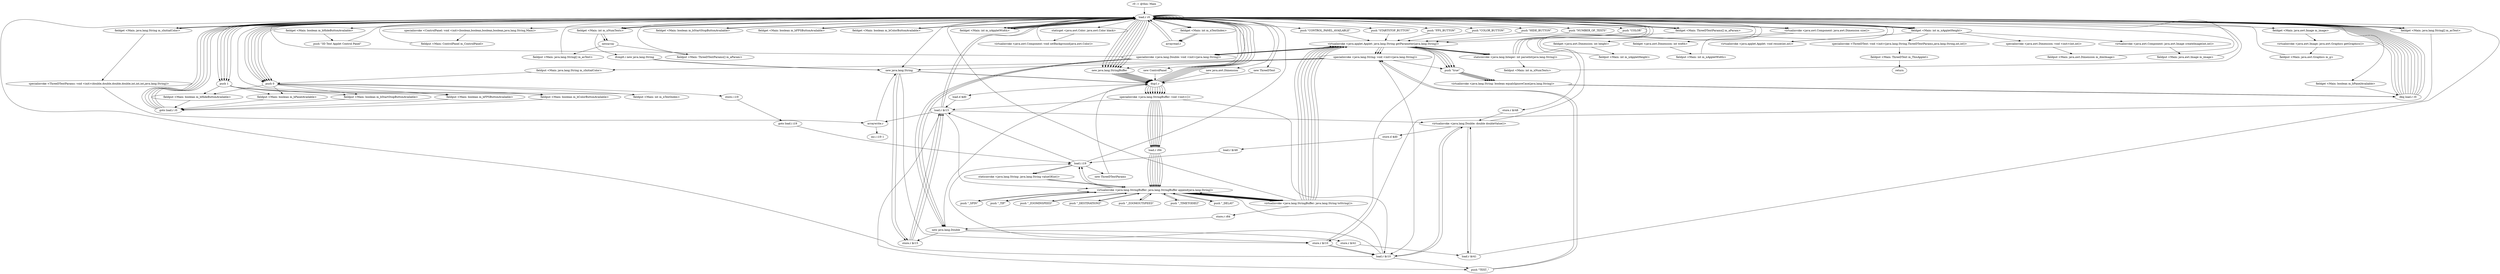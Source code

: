 digraph "" {
    "r0 := @this: Main"
    "load.r r0"
    "r0 := @this: Main"->"load.r r0";
    "load.r r0"->"load.r r0";
    "push \"NUMBER_OF_TEXTS\""
    "load.r r0"->"push \"NUMBER_OF_TEXTS\"";
    "virtualinvoke <java.applet.Applet: java.lang.String getParameter(java.lang.String)>"
    "push \"NUMBER_OF_TEXTS\""->"virtualinvoke <java.applet.Applet: java.lang.String getParameter(java.lang.String)>";
    "staticinvoke <java.lang.Integer: int parseInt(java.lang.String)>"
    "virtualinvoke <java.applet.Applet: java.lang.String getParameter(java.lang.String)>"->"staticinvoke <java.lang.Integer: int parseInt(java.lang.String)>";
    "fieldput <Main: int m_nNumTexts>"
    "staticinvoke <java.lang.Integer: int parseInt(java.lang.String)>"->"fieldput <Main: int m_nNumTexts>";
    "fieldput <Main: int m_nNumTexts>"->"load.r r0";
    "load.r r0"->"load.r r0";
    "fieldget <Main: int m_nNumTexts>"
    "load.r r0"->"fieldget <Main: int m_nNumTexts>";
    "newarray"
    "fieldget <Main: int m_nNumTexts>"->"newarray";
    "fieldput <Main: java.lang.String[] m_asText>"
    "newarray"->"fieldput <Main: java.lang.String[] m_asText>";
    "fieldput <Main: java.lang.String[] m_asText>"->"load.r r0";
    "load.r r0"->"load.r r0";
    "load.r r0"->"fieldget <Main: int m_nNumTexts>";
    "fieldget <Main: int m_nNumTexts>"->"newarray";
    "fieldput <Main: ThreeDTextParams[] m_aParam>"
    "newarray"->"fieldput <Main: ThreeDTextParams[] m_aParam>";
    "fieldput <Main: ThreeDTextParams[] m_aParam>"->"load.r r0";
    "new java.lang.String"
    "load.r r0"->"new java.lang.String";
    "dup1.r"
    "new java.lang.String"->"dup1.r";
    "dup1.r"->"load.r r0";
    "push \"COLOR\""
    "load.r r0"->"push \"COLOR\"";
    "push \"COLOR\""->"virtualinvoke <java.applet.Applet: java.lang.String getParameter(java.lang.String)>";
    "specialinvoke <java.lang.String: void <init>(java.lang.String)>"
    "virtualinvoke <java.applet.Applet: java.lang.String getParameter(java.lang.String)>"->"specialinvoke <java.lang.String: void <init>(java.lang.String)>";
    "fieldput <Main: java.lang.String m_sInitialColor>"
    "specialinvoke <java.lang.String: void <init>(java.lang.String)>"->"fieldput <Main: java.lang.String m_sInitialColor>";
    "push 0"
    "fieldput <Main: java.lang.String m_sInitialColor>"->"push 0";
    "store.i i19"
    "push 0"->"store.i i19";
    "goto load.i i19"
    "store.i i19"->"goto load.i i19";
    "load.i i19"
    "goto load.i i19"->"load.i i19";
    "load.i i19"->"load.r r0";
    "load.r r0"->"fieldget <Main: int m_nNumTexts>";
    "ifcmplt.i new java.lang.String"
    "fieldget <Main: int m_nNumTexts>"->"ifcmplt.i new java.lang.String";
    "ifcmplt.i new java.lang.String"->"new java.lang.String";
    "new java.lang.String"->"dup1.r";
    "dup1.r"->"load.r r0";
    "push \"CONTROL_PANEL_AVAILABLE\""
    "load.r r0"->"push \"CONTROL_PANEL_AVAILABLE\"";
    "push \"CONTROL_PANEL_AVAILABLE\""->"virtualinvoke <java.applet.Applet: java.lang.String getParameter(java.lang.String)>";
    "virtualinvoke <java.applet.Applet: java.lang.String getParameter(java.lang.String)>"->"specialinvoke <java.lang.String: void <init>(java.lang.String)>";
    "push \"true\""
    "specialinvoke <java.lang.String: void <init>(java.lang.String)>"->"push \"true\"";
    "virtualinvoke <java.lang.String: boolean equalsIgnoreCase(java.lang.String)>"
    "push \"true\""->"virtualinvoke <java.lang.String: boolean equalsIgnoreCase(java.lang.String)>";
    "ifeq load.r r0"
    "virtualinvoke <java.lang.String: boolean equalsIgnoreCase(java.lang.String)>"->"ifeq load.r r0";
    "ifeq load.r r0"->"load.r r0";
    "push 1"
    "load.r r0"->"push 1";
    "fieldput <Main: boolean m_bPanelAvailable>"
    "push 1"->"fieldput <Main: boolean m_bPanelAvailable>";
    "goto load.r r0"
    "fieldput <Main: boolean m_bPanelAvailable>"->"goto load.r r0";
    "goto load.r r0"->"load.r r0";
    "push \"STARTSTOP_BUTTON\""
    "load.r r0"->"push \"STARTSTOP_BUTTON\"";
    "push \"STARTSTOP_BUTTON\""->"virtualinvoke <java.applet.Applet: java.lang.String getParameter(java.lang.String)>";
    "virtualinvoke <java.applet.Applet: java.lang.String getParameter(java.lang.String)>"->"push \"true\"";
    "push \"true\""->"virtualinvoke <java.lang.String: boolean equalsIgnoreCase(java.lang.String)>";
    "virtualinvoke <java.lang.String: boolean equalsIgnoreCase(java.lang.String)>"->"ifeq load.r r0";
    "ifeq load.r r0"->"load.r r0";
    "load.r r0"->"push 1";
    "fieldput <Main: boolean m_bStartStopButtonAvailable>"
    "push 1"->"fieldput <Main: boolean m_bStartStopButtonAvailable>";
    "fieldput <Main: boolean m_bStartStopButtonAvailable>"->"goto load.r r0";
    "goto load.r r0"->"load.r r0";
    "push \"FPS_BUTTON\""
    "load.r r0"->"push \"FPS_BUTTON\"";
    "push \"FPS_BUTTON\""->"virtualinvoke <java.applet.Applet: java.lang.String getParameter(java.lang.String)>";
    "virtualinvoke <java.applet.Applet: java.lang.String getParameter(java.lang.String)>"->"push \"true\"";
    "push \"true\""->"virtualinvoke <java.lang.String: boolean equalsIgnoreCase(java.lang.String)>";
    "virtualinvoke <java.lang.String: boolean equalsIgnoreCase(java.lang.String)>"->"ifeq load.r r0";
    "ifeq load.r r0"->"load.r r0";
    "load.r r0"->"push 1";
    "fieldput <Main: boolean m_bFPSButtonAvailable>"
    "push 1"->"fieldput <Main: boolean m_bFPSButtonAvailable>";
    "fieldput <Main: boolean m_bFPSButtonAvailable>"->"goto load.r r0";
    "goto load.r r0"->"load.r r0";
    "push \"COLOR_BUTTON\""
    "load.r r0"->"push \"COLOR_BUTTON\"";
    "push \"COLOR_BUTTON\""->"virtualinvoke <java.applet.Applet: java.lang.String getParameter(java.lang.String)>";
    "virtualinvoke <java.applet.Applet: java.lang.String getParameter(java.lang.String)>"->"push \"true\"";
    "push \"true\""->"virtualinvoke <java.lang.String: boolean equalsIgnoreCase(java.lang.String)>";
    "virtualinvoke <java.lang.String: boolean equalsIgnoreCase(java.lang.String)>"->"ifeq load.r r0";
    "ifeq load.r r0"->"load.r r0";
    "load.r r0"->"push 1";
    "fieldput <Main: boolean m_bColorButtonAvailable>"
    "push 1"->"fieldput <Main: boolean m_bColorButtonAvailable>";
    "fieldput <Main: boolean m_bColorButtonAvailable>"->"goto load.r r0";
    "goto load.r r0"->"load.r r0";
    "push \"HIDE_BUTTON\""
    "load.r r0"->"push \"HIDE_BUTTON\"";
    "push \"HIDE_BUTTON\""->"virtualinvoke <java.applet.Applet: java.lang.String getParameter(java.lang.String)>";
    "virtualinvoke <java.applet.Applet: java.lang.String getParameter(java.lang.String)>"->"push \"true\"";
    "push \"true\""->"virtualinvoke <java.lang.String: boolean equalsIgnoreCase(java.lang.String)>";
    "virtualinvoke <java.lang.String: boolean equalsIgnoreCase(java.lang.String)>"->"ifeq load.r r0";
    "ifeq load.r r0"->"load.r r0";
    "load.r r0"->"push 1";
    "fieldput <Main: boolean m_bHideButtonAvailable>"
    "push 1"->"fieldput <Main: boolean m_bHideButtonAvailable>";
    "fieldput <Main: boolean m_bHideButtonAvailable>"->"goto load.r r0";
    "goto load.r r0"->"load.r r0";
    "load.r r0"->"load.r r0";
    "virtualinvoke <java.awt.Component: java.awt.Dimension size()>"
    "load.r r0"->"virtualinvoke <java.awt.Component: java.awt.Dimension size()>";
    "fieldget <java.awt.Dimension: int width>"
    "virtualinvoke <java.awt.Component: java.awt.Dimension size()>"->"fieldget <java.awt.Dimension: int width>";
    "fieldput <Main: int m_nAppletWidth>"
    "fieldget <java.awt.Dimension: int width>"->"fieldput <Main: int m_nAppletWidth>";
    "fieldput <Main: int m_nAppletWidth>"->"load.r r0";
    "load.r r0"->"load.r r0";
    "load.r r0"->"virtualinvoke <java.awt.Component: java.awt.Dimension size()>";
    "fieldget <java.awt.Dimension: int height>"
    "virtualinvoke <java.awt.Component: java.awt.Dimension size()>"->"fieldget <java.awt.Dimension: int height>";
    "fieldput <Main: int m_nAppletHeight>"
    "fieldget <java.awt.Dimension: int height>"->"fieldput <Main: int m_nAppletHeight>";
    "fieldput <Main: int m_nAppletHeight>"->"load.r r0";
    "fieldget <Main: boolean m_bPanelAvailable>"
    "load.r r0"->"fieldget <Main: boolean m_bPanelAvailable>";
    "fieldget <Main: boolean m_bPanelAvailable>"->"ifeq load.r r0";
    "ifeq load.r r0"->"load.r r0";
    "new ControlPanel"
    "load.r r0"->"new ControlPanel";
    "new ControlPanel"->"dup1.r";
    "dup1.r"->"load.r r0";
    "fieldget <Main: boolean m_bStartStopButtonAvailable>"
    "load.r r0"->"fieldget <Main: boolean m_bStartStopButtonAvailable>";
    "fieldget <Main: boolean m_bStartStopButtonAvailable>"->"load.r r0";
    "fieldget <Main: boolean m_bFPSButtonAvailable>"
    "load.r r0"->"fieldget <Main: boolean m_bFPSButtonAvailable>";
    "fieldget <Main: boolean m_bFPSButtonAvailable>"->"load.r r0";
    "fieldget <Main: boolean m_bColorButtonAvailable>"
    "load.r r0"->"fieldget <Main: boolean m_bColorButtonAvailable>";
    "fieldget <Main: boolean m_bColorButtonAvailable>"->"load.r r0";
    "fieldget <Main: boolean m_bHideButtonAvailable>"
    "load.r r0"->"fieldget <Main: boolean m_bHideButtonAvailable>";
    "push \"3D Text Applet Control Panel\""
    "fieldget <Main: boolean m_bHideButtonAvailable>"->"push \"3D Text Applet Control Panel\"";
    "push \"3D Text Applet Control Panel\""->"load.r r0";
    "specialinvoke <ControlPanel: void <init>(boolean,boolean,boolean,boolean,java.lang.String,Main)>"
    "load.r r0"->"specialinvoke <ControlPanel: void <init>(boolean,boolean,boolean,boolean,java.lang.String,Main)>";
    "fieldput <Main: ControlPanel m_ControlPanel>"
    "specialinvoke <ControlPanel: void <init>(boolean,boolean,boolean,boolean,java.lang.String,Main)>"->"fieldput <Main: ControlPanel m_ControlPanel>";
    "fieldput <Main: ControlPanel m_ControlPanel>"->"load.r r0";
    "load.r r0"->"load.r r0";
    "fieldget <Main: int m_nAppletWidth>"
    "load.r r0"->"fieldget <Main: int m_nAppletWidth>";
    "fieldget <Main: int m_nAppletWidth>"->"load.r r0";
    "fieldget <Main: int m_nAppletHeight>"
    "load.r r0"->"fieldget <Main: int m_nAppletHeight>";
    "virtualinvoke <java.applet.Applet: void resize(int,int)>"
    "fieldget <Main: int m_nAppletHeight>"->"virtualinvoke <java.applet.Applet: void resize(int,int)>";
    "virtualinvoke <java.applet.Applet: void resize(int,int)>"->"load.r r0";
    "staticget <java.awt.Color: java.awt.Color black>"
    "load.r r0"->"staticget <java.awt.Color: java.awt.Color black>";
    "virtualinvoke <java.awt.Component: void setBackground(java.awt.Color)>"
    "staticget <java.awt.Color: java.awt.Color black>"->"virtualinvoke <java.awt.Component: void setBackground(java.awt.Color)>";
    "virtualinvoke <java.awt.Component: void setBackground(java.awt.Color)>"->"load.r r0";
    "new java.awt.Dimension"
    "load.r r0"->"new java.awt.Dimension";
    "new java.awt.Dimension"->"dup1.r";
    "dup1.r"->"load.r r0";
    "load.r r0"->"fieldget <Main: int m_nAppletWidth>";
    "fieldget <Main: int m_nAppletWidth>"->"load.r r0";
    "load.r r0"->"fieldget <Main: int m_nAppletHeight>";
    "specialinvoke <java.awt.Dimension: void <init>(int,int)>"
    "fieldget <Main: int m_nAppletHeight>"->"specialinvoke <java.awt.Dimension: void <init>(int,int)>";
    "fieldput <Main: java.awt.Dimension m_dimImage>"
    "specialinvoke <java.awt.Dimension: void <init>(int,int)>"->"fieldput <Main: java.awt.Dimension m_dimImage>";
    "fieldput <Main: java.awt.Dimension m_dimImage>"->"load.r r0";
    "load.r r0"->"load.r r0";
    "load.r r0"->"load.r r0";
    "load.r r0"->"fieldget <Main: int m_nAppletWidth>";
    "fieldget <Main: int m_nAppletWidth>"->"load.r r0";
    "load.r r0"->"fieldget <Main: int m_nAppletHeight>";
    "virtualinvoke <java.awt.Component: java.awt.Image createImage(int,int)>"
    "fieldget <Main: int m_nAppletHeight>"->"virtualinvoke <java.awt.Component: java.awt.Image createImage(int,int)>";
    "fieldput <Main: java.awt.Image m_image>"
    "virtualinvoke <java.awt.Component: java.awt.Image createImage(int,int)>"->"fieldput <Main: java.awt.Image m_image>";
    "fieldput <Main: java.awt.Image m_image>"->"load.r r0";
    "load.r r0"->"load.r r0";
    "fieldget <Main: java.awt.Image m_image>"
    "load.r r0"->"fieldget <Main: java.awt.Image m_image>";
    "virtualinvoke <java.awt.Image: java.awt.Graphics getGraphics()>"
    "fieldget <Main: java.awt.Image m_image>"->"virtualinvoke <java.awt.Image: java.awt.Graphics getGraphics()>";
    "fieldput <Main: java.awt.Graphics m_g>"
    "virtualinvoke <java.awt.Image: java.awt.Graphics getGraphics()>"->"fieldput <Main: java.awt.Graphics m_g>";
    "fieldput <Main: java.awt.Graphics m_g>"->"load.r r0";
    "load.r r0"->"push 0";
    "fieldput <Main: int m_nTextIndex>"
    "push 0"->"fieldput <Main: int m_nTextIndex>";
    "fieldput <Main: int m_nTextIndex>"->"load.r r0";
    "new ThreeDText"
    "load.r r0"->"new ThreeDText";
    "new ThreeDText"->"dup1.r";
    "dup1.r"->"load.r r0";
    "fieldget <Main: java.lang.String[] m_asText>"
    "load.r r0"->"fieldget <Main: java.lang.String[] m_asText>";
    "fieldget <Main: java.lang.String[] m_asText>"->"load.r r0";
    "fieldget <Main: int m_nTextIndex>"
    "load.r r0"->"fieldget <Main: int m_nTextIndex>";
    "arrayread.r"
    "fieldget <Main: int m_nTextIndex>"->"arrayread.r";
    "arrayread.r"->"load.r r0";
    "fieldget <Main: ThreeDTextParams[] m_aParam>"
    "load.r r0"->"fieldget <Main: ThreeDTextParams[] m_aParam>";
    "fieldget <Main: ThreeDTextParams[] m_aParam>"->"load.r r0";
    "load.r r0"->"fieldget <Main: int m_nTextIndex>";
    "fieldget <Main: int m_nTextIndex>"->"arrayread.r";
    "arrayread.r"->"load.r r0";
    "fieldget <Main: java.lang.String m_sInitialColor>"
    "load.r r0"->"fieldget <Main: java.lang.String m_sInitialColor>";
    "fieldget <Main: java.lang.String m_sInitialColor>"->"load.r r0";
    "load.r r0"->"fieldget <Main: int m_nAppletWidth>";
    "fieldget <Main: int m_nAppletWidth>"->"load.r r0";
    "load.r r0"->"fieldget <Main: int m_nAppletHeight>";
    "specialinvoke <ThreeDText: void <init>(java.lang.String,ThreeDTextParams,java.lang.String,int,int)>"
    "fieldget <Main: int m_nAppletHeight>"->"specialinvoke <ThreeDText: void <init>(java.lang.String,ThreeDTextParams,java.lang.String,int,int)>";
    "fieldput <Main: ThreeDText m_ThisApplet>"
    "specialinvoke <ThreeDText: void <init>(java.lang.String,ThreeDTextParams,java.lang.String,int,int)>"->"fieldput <Main: ThreeDText m_ThisApplet>";
    "return"
    "fieldput <Main: ThreeDText m_ThisApplet>"->"return";
    "ifeq load.r r0"->"load.r r0";
    "load.r r0"->"push 0";
    "push 0"->"fieldput <Main: boolean m_bHideButtonAvailable>";
    "ifeq load.r r0"->"load.r r0";
    "load.r r0"->"push 0";
    "push 0"->"fieldput <Main: boolean m_bColorButtonAvailable>";
    "ifeq load.r r0"->"load.r r0";
    "load.r r0"->"push 0";
    "push 0"->"fieldput <Main: boolean m_bFPSButtonAvailable>";
    "ifeq load.r r0"->"load.r r0";
    "load.r r0"->"push 0";
    "push 0"->"fieldput <Main: boolean m_bStartStopButtonAvailable>";
    "ifeq load.r r0"->"load.r r0";
    "load.r r0"->"push 0";
    "push 0"->"fieldput <Main: boolean m_bPanelAvailable>";
    "ifcmplt.i new java.lang.String"->"new java.lang.String";
    "store.r $r10"
    "new java.lang.String"->"store.r $r10";
    "load.r $r10"
    "store.r $r10"->"load.r $r10";
    "push \"TEXT_\""
    "load.r $r10"->"push \"TEXT_\"";
    "push \"TEXT_\""->"specialinvoke <java.lang.String: void <init>(java.lang.String)>";
    "specialinvoke <java.lang.String: void <init>(java.lang.String)>"->"new java.lang.String";
    "store.r $r15"
    "new java.lang.String"->"store.r $r15";
    "load.r $r15"
    "store.r $r15"->"load.r $r15";
    "load.r $r15"->"load.r r0";
    "new java.lang.StringBuffer"
    "load.r r0"->"new java.lang.StringBuffer";
    "new java.lang.StringBuffer"->"dup1.r";
    "specialinvoke <java.lang.StringBuffer: void <init>()>"
    "dup1.r"->"specialinvoke <java.lang.StringBuffer: void <init>()>";
    "specialinvoke <java.lang.StringBuffer: void <init>()>"->"load.r $r10";
    "virtualinvoke <java.lang.StringBuffer: java.lang.StringBuffer append(java.lang.String)>"
    "load.r $r10"->"virtualinvoke <java.lang.StringBuffer: java.lang.StringBuffer append(java.lang.String)>";
    "virtualinvoke <java.lang.StringBuffer: java.lang.StringBuffer append(java.lang.String)>"->"load.i i19";
    "staticinvoke <java.lang.String: java.lang.String valueOf(int)>"
    "load.i i19"->"staticinvoke <java.lang.String: java.lang.String valueOf(int)>";
    "staticinvoke <java.lang.String: java.lang.String valueOf(int)>"->"virtualinvoke <java.lang.StringBuffer: java.lang.StringBuffer append(java.lang.String)>";
    "virtualinvoke <java.lang.StringBuffer: java.lang.String toString()>"
    "virtualinvoke <java.lang.StringBuffer: java.lang.StringBuffer append(java.lang.String)>"->"virtualinvoke <java.lang.StringBuffer: java.lang.String toString()>";
    "virtualinvoke <java.lang.StringBuffer: java.lang.String toString()>"->"load.r r0";
    "load.r r0"->"fieldget <Main: java.lang.String[] m_asText>";
    "fieldget <Main: java.lang.String[] m_asText>"->"store.r $r10";
    "store.r $r10"->"virtualinvoke <java.applet.Applet: java.lang.String getParameter(java.lang.String)>";
    "virtualinvoke <java.applet.Applet: java.lang.String getParameter(java.lang.String)>"->"specialinvoke <java.lang.String: void <init>(java.lang.String)>";
    "specialinvoke <java.lang.String: void <init>(java.lang.String)>"->"load.r $r10";
    "load.r $r10"->"load.i i19";
    "load.i i19"->"load.r $r15";
    "arraywrite.r"
    "load.r $r15"->"arraywrite.r";
    "arraywrite.r"->"new java.lang.String";
    "new java.lang.String"->"store.r $r15";
    "store.r $r15"->"load.r $r15";
    "load.r $r15"->"push \"TEXT_\"";
    "push \"TEXT_\""->"specialinvoke <java.lang.String: void <init>(java.lang.String)>";
    "specialinvoke <java.lang.String: void <init>(java.lang.String)>"->"new java.lang.StringBuffer";
    "new java.lang.StringBuffer"->"dup1.r";
    "dup1.r"->"specialinvoke <java.lang.StringBuffer: void <init>()>";
    "specialinvoke <java.lang.StringBuffer: void <init>()>"->"load.r $r15";
    "load.r $r15"->"virtualinvoke <java.lang.StringBuffer: java.lang.StringBuffer append(java.lang.String)>";
    "virtualinvoke <java.lang.StringBuffer: java.lang.StringBuffer append(java.lang.String)>"->"load.i i19";
    "load.i i19"->"staticinvoke <java.lang.String: java.lang.String valueOf(int)>";
    "staticinvoke <java.lang.String: java.lang.String valueOf(int)>"->"virtualinvoke <java.lang.StringBuffer: java.lang.StringBuffer append(java.lang.String)>";
    "virtualinvoke <java.lang.StringBuffer: java.lang.StringBuffer append(java.lang.String)>"->"virtualinvoke <java.lang.StringBuffer: java.lang.String toString()>";
    "store.r r84"
    "virtualinvoke <java.lang.StringBuffer: java.lang.String toString()>"->"store.r r84";
    "new java.lang.Double"
    "store.r r84"->"new java.lang.Double";
    "new java.lang.Double"->"dup1.r";
    "dup1.r"->"load.r r0";
    "load.r r0"->"new java.lang.StringBuffer";
    "new java.lang.StringBuffer"->"dup1.r";
    "dup1.r"->"specialinvoke <java.lang.StringBuffer: void <init>()>";
    "load.r r84"
    "specialinvoke <java.lang.StringBuffer: void <init>()>"->"load.r r84";
    "load.r r84"->"virtualinvoke <java.lang.StringBuffer: java.lang.StringBuffer append(java.lang.String)>";
    "push \"_ZOOMINSPEED\""
    "virtualinvoke <java.lang.StringBuffer: java.lang.StringBuffer append(java.lang.String)>"->"push \"_ZOOMINSPEED\"";
    "push \"_ZOOMINSPEED\""->"virtualinvoke <java.lang.StringBuffer: java.lang.StringBuffer append(java.lang.String)>";
    "virtualinvoke <java.lang.StringBuffer: java.lang.StringBuffer append(java.lang.String)>"->"virtualinvoke <java.lang.StringBuffer: java.lang.String toString()>";
    "virtualinvoke <java.lang.StringBuffer: java.lang.String toString()>"->"virtualinvoke <java.applet.Applet: java.lang.String getParameter(java.lang.String)>";
    "specialinvoke <java.lang.Double: void <init>(java.lang.String)>"
    "virtualinvoke <java.applet.Applet: java.lang.String getParameter(java.lang.String)>"->"specialinvoke <java.lang.Double: void <init>(java.lang.String)>";
    "specialinvoke <java.lang.Double: void <init>(java.lang.String)>"->"new java.lang.Double";
    "new java.lang.Double"->"store.r $r15";
    "store.r $r15"->"load.r $r15";
    "load.r $r15"->"load.r r0";
    "load.r r0"->"new java.lang.StringBuffer";
    "new java.lang.StringBuffer"->"dup1.r";
    "dup1.r"->"specialinvoke <java.lang.StringBuffer: void <init>()>";
    "specialinvoke <java.lang.StringBuffer: void <init>()>"->"load.r r84";
    "load.r r84"->"virtualinvoke <java.lang.StringBuffer: java.lang.StringBuffer append(java.lang.String)>";
    "push \"_DESTINATIONZ\""
    "virtualinvoke <java.lang.StringBuffer: java.lang.StringBuffer append(java.lang.String)>"->"push \"_DESTINATIONZ\"";
    "push \"_DESTINATIONZ\""->"virtualinvoke <java.lang.StringBuffer: java.lang.StringBuffer append(java.lang.String)>";
    "virtualinvoke <java.lang.StringBuffer: java.lang.StringBuffer append(java.lang.String)>"->"virtualinvoke <java.lang.StringBuffer: java.lang.String toString()>";
    "virtualinvoke <java.lang.StringBuffer: java.lang.String toString()>"->"virtualinvoke <java.applet.Applet: java.lang.String getParameter(java.lang.String)>";
    "virtualinvoke <java.applet.Applet: java.lang.String getParameter(java.lang.String)>"->"specialinvoke <java.lang.Double: void <init>(java.lang.String)>";
    "specialinvoke <java.lang.Double: void <init>(java.lang.String)>"->"new java.lang.Double";
    "new java.lang.Double"->"store.r $r10";
    "store.r $r10"->"load.r $r10";
    "load.r $r10"->"load.r r0";
    "load.r r0"->"new java.lang.StringBuffer";
    "new java.lang.StringBuffer"->"dup1.r";
    "dup1.r"->"specialinvoke <java.lang.StringBuffer: void <init>()>";
    "specialinvoke <java.lang.StringBuffer: void <init>()>"->"load.r r84";
    "load.r r84"->"virtualinvoke <java.lang.StringBuffer: java.lang.StringBuffer append(java.lang.String)>";
    "push \"_ZOOMOUTSPEED\""
    "virtualinvoke <java.lang.StringBuffer: java.lang.StringBuffer append(java.lang.String)>"->"push \"_ZOOMOUTSPEED\"";
    "push \"_ZOOMOUTSPEED\""->"virtualinvoke <java.lang.StringBuffer: java.lang.StringBuffer append(java.lang.String)>";
    "virtualinvoke <java.lang.StringBuffer: java.lang.StringBuffer append(java.lang.String)>"->"virtualinvoke <java.lang.StringBuffer: java.lang.String toString()>";
    "virtualinvoke <java.lang.StringBuffer: java.lang.String toString()>"->"virtualinvoke <java.applet.Applet: java.lang.String getParameter(java.lang.String)>";
    "virtualinvoke <java.applet.Applet: java.lang.String getParameter(java.lang.String)>"->"specialinvoke <java.lang.Double: void <init>(java.lang.String)>";
    "specialinvoke <java.lang.Double: void <init>(java.lang.String)>"->"new java.lang.Double";
    "store.r $r41"
    "new java.lang.Double"->"store.r $r41";
    "load.r $r41"
    "store.r $r41"->"load.r $r41";
    "load.r $r41"->"load.r r0";
    "load.r r0"->"new java.lang.StringBuffer";
    "new java.lang.StringBuffer"->"dup1.r";
    "dup1.r"->"specialinvoke <java.lang.StringBuffer: void <init>()>";
    "specialinvoke <java.lang.StringBuffer: void <init>()>"->"load.r r84";
    "load.r r84"->"virtualinvoke <java.lang.StringBuffer: java.lang.StringBuffer append(java.lang.String)>";
    "push \"_TIMETODIEZ\""
    "virtualinvoke <java.lang.StringBuffer: java.lang.StringBuffer append(java.lang.String)>"->"push \"_TIMETODIEZ\"";
    "push \"_TIMETODIEZ\""->"virtualinvoke <java.lang.StringBuffer: java.lang.StringBuffer append(java.lang.String)>";
    "virtualinvoke <java.lang.StringBuffer: java.lang.StringBuffer append(java.lang.String)>"->"virtualinvoke <java.lang.StringBuffer: java.lang.String toString()>";
    "virtualinvoke <java.lang.StringBuffer: java.lang.String toString()>"->"virtualinvoke <java.applet.Applet: java.lang.String getParameter(java.lang.String)>";
    "virtualinvoke <java.applet.Applet: java.lang.String getParameter(java.lang.String)>"->"specialinvoke <java.lang.Double: void <init>(java.lang.String)>";
    "specialinvoke <java.lang.Double: void <init>(java.lang.String)>"->"load.r r0";
    "load.r r0"->"fieldget <Main: ThreeDTextParams[] m_aParam>";
    "store.r $r48"
    "fieldget <Main: ThreeDTextParams[] m_aParam>"->"store.r $r48";
    "virtualinvoke <java.lang.Double: double doubleValue()>"
    "store.r $r48"->"virtualinvoke <java.lang.Double: double doubleValue()>";
    "store.d $d0"
    "virtualinvoke <java.lang.Double: double doubleValue()>"->"store.d $d0";
    "load.r $r48"
    "store.d $d0"->"load.r $r48";
    "load.r $r48"->"load.i i19";
    "new ThreeDTextParams"
    "load.i i19"->"new ThreeDTextParams";
    "new ThreeDTextParams"->"dup1.r";
    "load.d $d0"
    "dup1.r"->"load.d $d0";
    "load.d $d0"->"load.r $r15";
    "load.r $r15"->"virtualinvoke <java.lang.Double: double doubleValue()>";
    "virtualinvoke <java.lang.Double: double doubleValue()>"->"load.r $r10";
    "load.r $r10"->"virtualinvoke <java.lang.Double: double doubleValue()>";
    "virtualinvoke <java.lang.Double: double doubleValue()>"->"load.r $r41";
    "load.r $r41"->"virtualinvoke <java.lang.Double: double doubleValue()>";
    "virtualinvoke <java.lang.Double: double doubleValue()>"->"load.r r0";
    "load.r r0"->"new java.lang.StringBuffer";
    "new java.lang.StringBuffer"->"dup1.r";
    "dup1.r"->"specialinvoke <java.lang.StringBuffer: void <init>()>";
    "specialinvoke <java.lang.StringBuffer: void <init>()>"->"load.r r84";
    "load.r r84"->"virtualinvoke <java.lang.StringBuffer: java.lang.StringBuffer append(java.lang.String)>";
    "push \"_DELAY\""
    "virtualinvoke <java.lang.StringBuffer: java.lang.StringBuffer append(java.lang.String)>"->"push \"_DELAY\"";
    "push \"_DELAY\""->"virtualinvoke <java.lang.StringBuffer: java.lang.StringBuffer append(java.lang.String)>";
    "virtualinvoke <java.lang.StringBuffer: java.lang.StringBuffer append(java.lang.String)>"->"virtualinvoke <java.lang.StringBuffer: java.lang.String toString()>";
    "virtualinvoke <java.lang.StringBuffer: java.lang.String toString()>"->"virtualinvoke <java.applet.Applet: java.lang.String getParameter(java.lang.String)>";
    "virtualinvoke <java.applet.Applet: java.lang.String getParameter(java.lang.String)>"->"staticinvoke <java.lang.Integer: int parseInt(java.lang.String)>";
    "staticinvoke <java.lang.Integer: int parseInt(java.lang.String)>"->"load.r r0";
    "load.r r0"->"new java.lang.StringBuffer";
    "new java.lang.StringBuffer"->"dup1.r";
    "dup1.r"->"specialinvoke <java.lang.StringBuffer: void <init>()>";
    "specialinvoke <java.lang.StringBuffer: void <init>()>"->"load.r r84";
    "load.r r84"->"virtualinvoke <java.lang.StringBuffer: java.lang.StringBuffer append(java.lang.String)>";
    "push \"_SPIN\""
    "virtualinvoke <java.lang.StringBuffer: java.lang.StringBuffer append(java.lang.String)>"->"push \"_SPIN\"";
    "push \"_SPIN\""->"virtualinvoke <java.lang.StringBuffer: java.lang.StringBuffer append(java.lang.String)>";
    "virtualinvoke <java.lang.StringBuffer: java.lang.StringBuffer append(java.lang.String)>"->"virtualinvoke <java.lang.StringBuffer: java.lang.String toString()>";
    "virtualinvoke <java.lang.StringBuffer: java.lang.String toString()>"->"virtualinvoke <java.applet.Applet: java.lang.String getParameter(java.lang.String)>";
    "virtualinvoke <java.applet.Applet: java.lang.String getParameter(java.lang.String)>"->"staticinvoke <java.lang.Integer: int parseInt(java.lang.String)>";
    "staticinvoke <java.lang.Integer: int parseInt(java.lang.String)>"->"load.r r0";
    "load.r r0"->"new java.lang.StringBuffer";
    "new java.lang.StringBuffer"->"dup1.r";
    "dup1.r"->"specialinvoke <java.lang.StringBuffer: void <init>()>";
    "specialinvoke <java.lang.StringBuffer: void <init>()>"->"load.r r84";
    "load.r r84"->"virtualinvoke <java.lang.StringBuffer: java.lang.StringBuffer append(java.lang.String)>";
    "push \"_TIP\""
    "virtualinvoke <java.lang.StringBuffer: java.lang.StringBuffer append(java.lang.String)>"->"push \"_TIP\"";
    "push \"_TIP\""->"virtualinvoke <java.lang.StringBuffer: java.lang.StringBuffer append(java.lang.String)>";
    "virtualinvoke <java.lang.StringBuffer: java.lang.StringBuffer append(java.lang.String)>"->"virtualinvoke <java.lang.StringBuffer: java.lang.String toString()>";
    "virtualinvoke <java.lang.StringBuffer: java.lang.String toString()>"->"virtualinvoke <java.applet.Applet: java.lang.String getParameter(java.lang.String)>";
    "virtualinvoke <java.applet.Applet: java.lang.String getParameter(java.lang.String)>"->"staticinvoke <java.lang.Integer: int parseInt(java.lang.String)>";
    "staticinvoke <java.lang.Integer: int parseInt(java.lang.String)>"->"load.r r0";
    "load.r r0"->"fieldget <Main: java.lang.String m_sInitialColor>";
    "specialinvoke <ThreeDTextParams: void <init>(double,double,double,double,int,int,int,java.lang.String)>"
    "fieldget <Main: java.lang.String m_sInitialColor>"->"specialinvoke <ThreeDTextParams: void <init>(double,double,double,double,int,int,int,java.lang.String)>";
    "specialinvoke <ThreeDTextParams: void <init>(double,double,double,double,int,int,int,java.lang.String)>"->"arraywrite.r";
    "inc.i i19 1"
    "arraywrite.r"->"inc.i i19 1";
}
